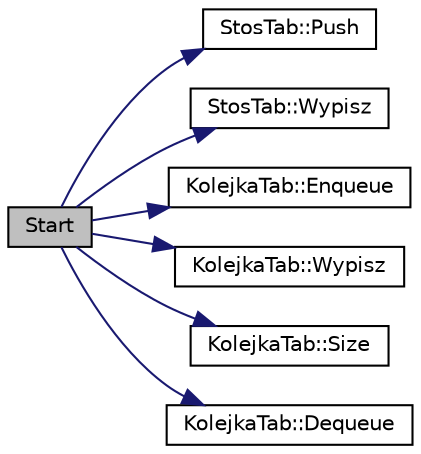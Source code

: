 digraph G
{
  edge [fontname="Helvetica",fontsize="10",labelfontname="Helvetica",labelfontsize="10"];
  node [fontname="Helvetica",fontsize="10",shape=record];
  rankdir="LR";
  Node1 [label="Start",height=0.2,width=0.4,color="black", fillcolor="grey75", style="filled" fontcolor="black"];
  Node1 -> Node2 [color="midnightblue",fontsize="10",style="solid",fontname="Helvetica"];
  Node2 [label="StosTab::Push",height=0.2,width=0.4,color="black", fillcolor="white", style="filled",URL="$class_stos_tab.html#a00dc0f8129f07a89c2d6e4dcb6e6903f",tooltip="Dodawanie wektora na stos."];
  Node1 -> Node3 [color="midnightblue",fontsize="10",style="solid",fontname="Helvetica"];
  Node3 [label="StosTab::Wypisz",height=0.2,width=0.4,color="black", fillcolor="white", style="filled",URL="$class_stos_tab.html#a5ecbe300995d06801d64d2559f5ff15b",tooltip="Wypisywanie stosu."];
  Node1 -> Node4 [color="midnightblue",fontsize="10",style="solid",fontname="Helvetica"];
  Node4 [label="KolejkaTab::Enqueue",height=0.2,width=0.4,color="black", fillcolor="white", style="filled",URL="$class_kolejka_tab.html#a25a20d1f563a03e5f64584a982868045",tooltip="Dodawanie wektora do kolejki."];
  Node1 -> Node5 [color="midnightblue",fontsize="10",style="solid",fontname="Helvetica"];
  Node5 [label="KolejkaTab::Wypisz",height=0.2,width=0.4,color="black", fillcolor="white", style="filled",URL="$class_kolejka_tab.html#ad7259f8293d661fa337eac577de5664e",tooltip="Wypisywanie kolejki."];
  Node1 -> Node6 [color="midnightblue",fontsize="10",style="solid",fontname="Helvetica"];
  Node6 [label="KolejkaTab::Size",height=0.2,width=0.4,color="black", fillcolor="white", style="filled",URL="$class_kolejka_tab.html#a559d118f012c08a512607e1e685515d0",tooltip="Ilosc elementow kolejki."];
  Node1 -> Node7 [color="midnightblue",fontsize="10",style="solid",fontname="Helvetica"];
  Node7 [label="KolejkaTab::Dequeue",height=0.2,width=0.4,color="black", fillcolor="white", style="filled",URL="$class_kolejka_tab.html#a65db468824ff6ca3d72af38b708a0954",tooltip="Zdejmowanie elementu z kolejki."];
}

